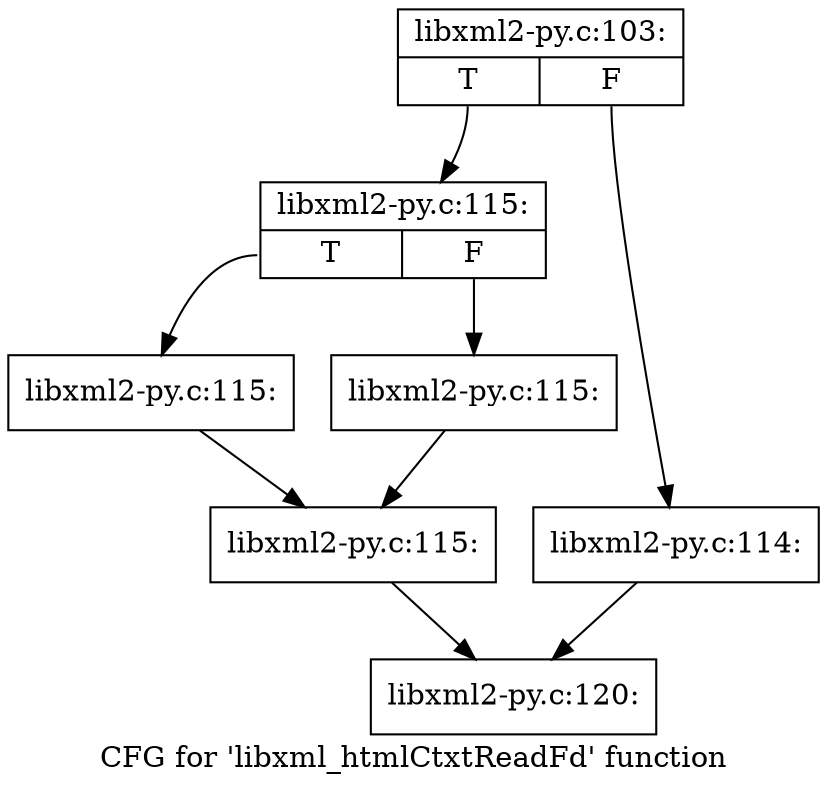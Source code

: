 digraph "CFG for 'libxml_htmlCtxtReadFd' function" {
	label="CFG for 'libxml_htmlCtxtReadFd' function";

	Node0x3ba7c60 [shape=record,label="{libxml2-py.c:103:|{<s0>T|<s1>F}}"];
	Node0x3ba7c60:s0 -> Node0x3bb9170;
	Node0x3ba7c60:s1 -> Node0x3bb9120;
	Node0x3bb9120 [shape=record,label="{libxml2-py.c:114:}"];
	Node0x3bb9120 -> Node0x3ba7df0;
	Node0x3bb9170 [shape=record,label="{libxml2-py.c:115:|{<s0>T|<s1>F}}"];
	Node0x3bb9170:s0 -> Node0x3ba8130;
	Node0x3bb9170:s1 -> Node0x3bb9d80;
	Node0x3ba8130 [shape=record,label="{libxml2-py.c:115:}"];
	Node0x3ba8130 -> Node0x3bb9dd0;
	Node0x3bb9d80 [shape=record,label="{libxml2-py.c:115:}"];
	Node0x3bb9d80 -> Node0x3bb9dd0;
	Node0x3bb9dd0 [shape=record,label="{libxml2-py.c:115:}"];
	Node0x3bb9dd0 -> Node0x3ba7df0;
	Node0x3ba7df0 [shape=record,label="{libxml2-py.c:120:}"];
}
